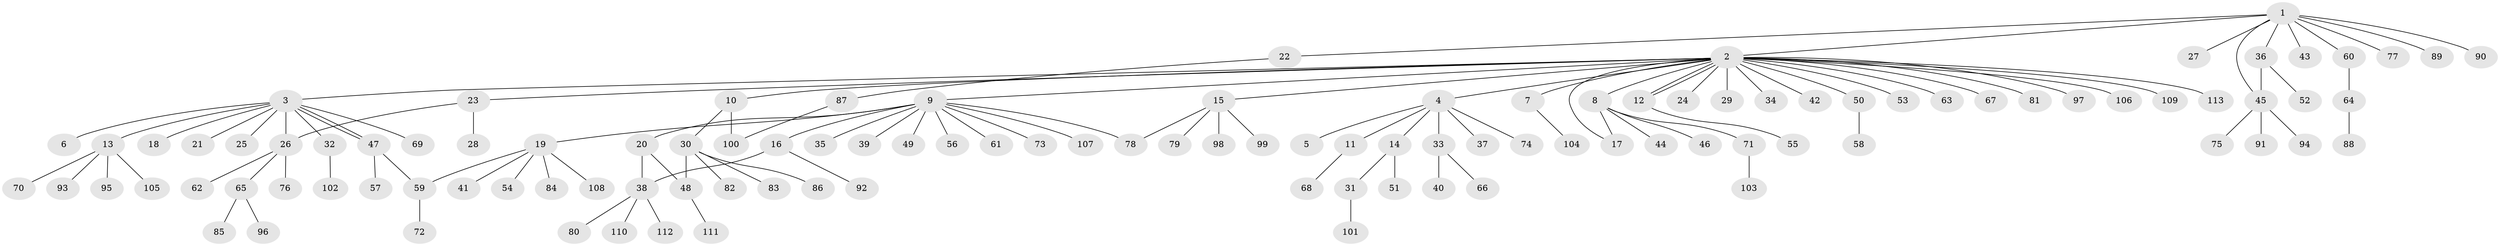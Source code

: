 // coarse degree distribution, {1: 0.6463414634146342, 9: 0.024390243902439025, 3: 0.024390243902439025, 11: 0.012195121951219513, 6: 0.012195121951219513, 2: 0.17073170731707318, 4: 0.08536585365853659, 23: 0.012195121951219513, 5: 0.012195121951219513}
// Generated by graph-tools (version 1.1) at 2025/36/03/04/25 23:36:54]
// undirected, 113 vertices, 122 edges
graph export_dot {
  node [color=gray90,style=filled];
  1;
  2;
  3;
  4;
  5;
  6;
  7;
  8;
  9;
  10;
  11;
  12;
  13;
  14;
  15;
  16;
  17;
  18;
  19;
  20;
  21;
  22;
  23;
  24;
  25;
  26;
  27;
  28;
  29;
  30;
  31;
  32;
  33;
  34;
  35;
  36;
  37;
  38;
  39;
  40;
  41;
  42;
  43;
  44;
  45;
  46;
  47;
  48;
  49;
  50;
  51;
  52;
  53;
  54;
  55;
  56;
  57;
  58;
  59;
  60;
  61;
  62;
  63;
  64;
  65;
  66;
  67;
  68;
  69;
  70;
  71;
  72;
  73;
  74;
  75;
  76;
  77;
  78;
  79;
  80;
  81;
  82;
  83;
  84;
  85;
  86;
  87;
  88;
  89;
  90;
  91;
  92;
  93;
  94;
  95;
  96;
  97;
  98;
  99;
  100;
  101;
  102;
  103;
  104;
  105;
  106;
  107;
  108;
  109;
  110;
  111;
  112;
  113;
  1 -- 2;
  1 -- 22;
  1 -- 27;
  1 -- 36;
  1 -- 43;
  1 -- 45;
  1 -- 60;
  1 -- 77;
  1 -- 89;
  1 -- 90;
  2 -- 3;
  2 -- 4;
  2 -- 7;
  2 -- 8;
  2 -- 9;
  2 -- 10;
  2 -- 12;
  2 -- 12;
  2 -- 15;
  2 -- 17;
  2 -- 23;
  2 -- 24;
  2 -- 29;
  2 -- 34;
  2 -- 42;
  2 -- 50;
  2 -- 53;
  2 -- 63;
  2 -- 67;
  2 -- 81;
  2 -- 97;
  2 -- 106;
  2 -- 109;
  2 -- 113;
  3 -- 6;
  3 -- 13;
  3 -- 18;
  3 -- 21;
  3 -- 25;
  3 -- 26;
  3 -- 32;
  3 -- 47;
  3 -- 47;
  3 -- 69;
  4 -- 5;
  4 -- 11;
  4 -- 14;
  4 -- 33;
  4 -- 37;
  4 -- 74;
  7 -- 104;
  8 -- 17;
  8 -- 44;
  8 -- 46;
  8 -- 71;
  9 -- 16;
  9 -- 19;
  9 -- 20;
  9 -- 35;
  9 -- 39;
  9 -- 49;
  9 -- 56;
  9 -- 61;
  9 -- 73;
  9 -- 78;
  9 -- 107;
  10 -- 30;
  10 -- 100;
  11 -- 68;
  12 -- 55;
  13 -- 70;
  13 -- 93;
  13 -- 95;
  13 -- 105;
  14 -- 31;
  14 -- 51;
  15 -- 78;
  15 -- 79;
  15 -- 98;
  15 -- 99;
  16 -- 38;
  16 -- 92;
  19 -- 41;
  19 -- 54;
  19 -- 59;
  19 -- 84;
  19 -- 108;
  20 -- 38;
  20 -- 48;
  22 -- 87;
  23 -- 26;
  23 -- 28;
  26 -- 62;
  26 -- 65;
  26 -- 76;
  30 -- 48;
  30 -- 82;
  30 -- 83;
  30 -- 86;
  31 -- 101;
  32 -- 102;
  33 -- 40;
  33 -- 66;
  36 -- 45;
  36 -- 52;
  38 -- 80;
  38 -- 110;
  38 -- 112;
  45 -- 75;
  45 -- 91;
  45 -- 94;
  47 -- 57;
  47 -- 59;
  48 -- 111;
  50 -- 58;
  59 -- 72;
  60 -- 64;
  64 -- 88;
  65 -- 85;
  65 -- 96;
  71 -- 103;
  87 -- 100;
}
